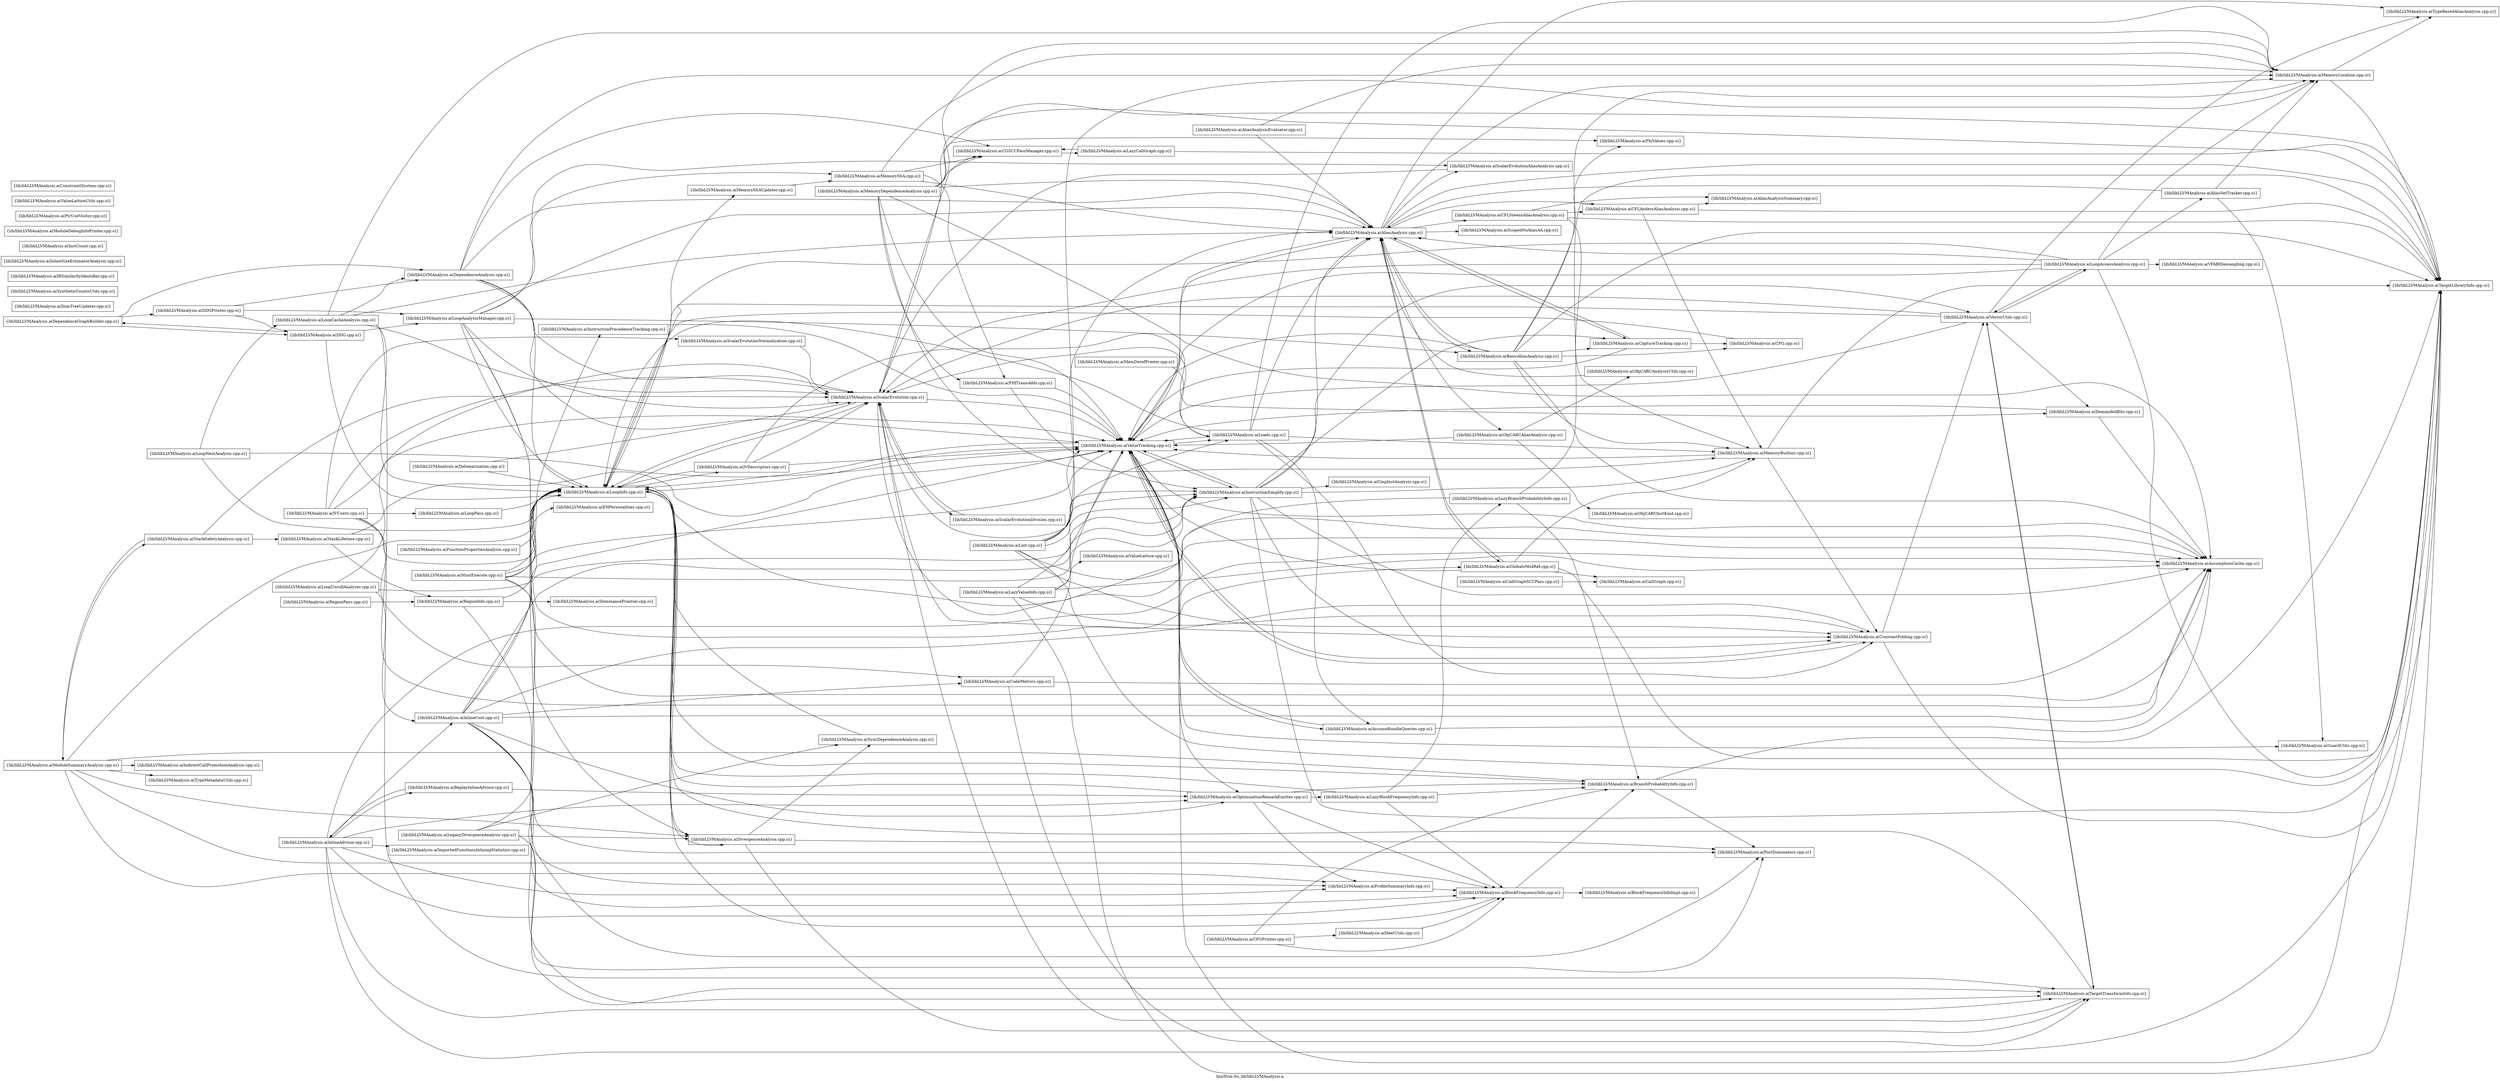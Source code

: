 digraph "bin/llvm-lto_lib/libLLVMAnalysis.a" {
	label="bin/llvm-lto_lib/libLLVMAnalysis.a";
	rankdir=LR;

	Node0x560571772868 [shape=record,shape=box,group=0,label="{lib/libLLVMAnalysis.a(EHPersonalities.cpp.o)}"];
	Node0x560571766c48 [shape=record,shape=box,group=0,label="{lib/libLLVMAnalysis.a(VectorUtils.cpp.o)}"];
	Node0x560571766c48 -> Node0x56057177a3d8;
	Node0x560571766c48 -> Node0x560571774bb8;
	Node0x560571766c48 -> Node0x560571765578;
	Node0x560571766c48 -> Node0x560571756bb8;
	Node0x560571766c48 -> Node0x560571763c78;
	Node0x560571766c48 -> Node0x5605717648f8;
	Node0x560571766c48 -> Node0x560571765fc8;
	Node0x560571763c78 [shape=record,shape=box,group=0,label="{lib/libLLVMAnalysis.a(TargetTransformInfo.cpp.o)}"];
	Node0x560571763c78 -> Node0x560571765578;
	Node0x560571763c78 -> Node0x560571756bb8;
	Node0x560571763c78 -> Node0x560571766c48;
	Node0x560571765fc8 [shape=record,shape=box,group=0,label="{lib/libLLVMAnalysis.a(ValueTracking.cpp.o)}"];
	Node0x560571765fc8 -> Node0x5605717685e8;
	Node0x560571765fc8 -> Node0x560571755538;
	Node0x560571765fc8 -> Node0x560571756168;
	Node0x560571765fc8 -> Node0x560571775fb8;
	Node0x560571765fc8 -> Node0x560571773df8;
	Node0x560571765fc8 -> Node0x560571763d18;
	Node0x560571765fc8 -> Node0x560571773fd8;
	Node0x560571765fc8 -> Node0x560571765578;
	Node0x560571765fc8 -> Node0x560571765078;
	Node0x560571765fc8 -> Node0x56057175a718;
	Node0x560571766f68 [shape=record,shape=box,group=0,label="{lib/libLLVMAnalysis.a(ProfileSummaryInfo.cpp.o)}"];
	Node0x560571766f68 -> Node0x560571756758;
	Node0x5605717685e8 [shape=record,shape=box,group=0,label="{lib/libLLVMAnalysis.a(AliasAnalysis.cpp.o)}"];
	Node0x5605717685e8 -> Node0x560571755b78;
	Node0x5605717685e8 -> Node0x56057177b2d8;
	Node0x5605717685e8 -> Node0x5605717784e8;
	Node0x5605717685e8 -> Node0x560571776ff8;
	Node0x5605717685e8 -> Node0x5605717744d8;
	Node0x5605717685e8 -> Node0x5605717615b8;
	Node0x5605717685e8 -> Node0x560571763b88;
	Node0x5605717685e8 -> Node0x560571755fd8;
	Node0x5605717685e8 -> Node0x56057175a718;
	Node0x5605717685e8 -> Node0x5605717648f8;
	Node0x5605717685e8 -> Node0x560571767508;
	Node0x5605717685e8 -> Node0x560571765fc8;
	Node0x5605717737b8 [shape=record,shape=box,group=0,label="{lib/libLLVMAnalysis.a(DomTreeUpdater.cpp.o)}"];
	Node0x560571765578 [shape=record,shape=box,group=0,label="{lib/libLLVMAnalysis.a(LoopInfo.cpp.o)}"];
	Node0x560571765578 -> Node0x56057177ba58;
	Node0x560571765578 -> Node0x560571770d38;
	Node0x560571765578 -> Node0x5605717624b8;
	Node0x560571765578 -> Node0x560571756bb8;
	Node0x560571765578 -> Node0x560571765fc8;
	Node0x560571756bb8 [shape=record,shape=box,group=0,label="{lib/libLLVMAnalysis.a(ScalarEvolution.cpp.o)}"];
	Node0x560571756bb8 -> Node0x560571756168;
	Node0x560571756bb8 -> Node0x56057175b028;
	Node0x560571756bb8 -> Node0x560571775fb8;
	Node0x560571756bb8 -> Node0x560571763d18;
	Node0x560571756bb8 -> Node0x560571765578;
	Node0x560571756bb8 -> Node0x56057175c838;
	Node0x560571756bb8 -> Node0x56057175a718;
	Node0x560571756bb8 -> Node0x560571765fc8;
	Node0x56057175f088 [shape=record,shape=box,group=0,label="{lib/libLLVMAnalysis.a(ModuleSummaryAnalysis.cpp.o)}"];
	Node0x56057175f088 -> Node0x560571756758;
	Node0x56057175f088 -> Node0x560571779e88;
	Node0x56057175f088 -> Node0x56057177ba58;
	Node0x56057175f088 -> Node0x56057176f8e8;
	Node0x56057175f088 -> Node0x560571765578;
	Node0x56057175f088 -> Node0x560571766f68;
	Node0x56057175f088 -> Node0x56057175dd28;
	Node0x56057175f088 -> Node0x560571764358;
	Node0x560571756758 [shape=record,shape=box,group=0,label="{lib/libLLVMAnalysis.a(BlockFrequencyInfo.cpp.o)}"];
	Node0x560571756758 -> Node0x56057177ab08;
	Node0x560571756758 -> Node0x560571779e88;
	Node0x560571756758 -> Node0x560571765578;
	Node0x56057177ab08 [shape=record,shape=box,group=0,label="{lib/libLLVMAnalysis.a(BlockFrequencyInfoImpl.cpp.o)}"];
	Node0x560571775fb8 [shape=record,shape=box,group=0,label="{lib/libLLVMAnalysis.a(ConstantFolding.cpp.o)}"];
	Node0x560571775fb8 -> Node0x56057175a718;
	Node0x560571775fb8 -> Node0x560571765fc8;
	Node0x560571775fb8 -> Node0x560571766c48;
	Node0x560571755b78 [shape=record,shape=box,group=0,label="{lib/libLLVMAnalysis.a(BasicAliasAnalysis.cpp.o)}"];
	Node0x560571755b78 -> Node0x5605717685e8;
	Node0x560571755b78 -> Node0x560571756168;
	Node0x560571755b78 -> Node0x56057177a518;
	Node0x560571755b78 -> Node0x560571776ff8;
	Node0x560571755b78 -> Node0x560571761ba8;
	Node0x560571755b78 -> Node0x5605717615b8;
	Node0x560571755b78 -> Node0x560571766108;
	Node0x560571755b78 -> Node0x56057175a718;
	Node0x560571755b78 -> Node0x560571765fc8;
	Node0x560571772fe8 [shape=record,shape=box,group=0,label="{lib/libLLVMAnalysis.a(DominanceFrontier.cpp.o)}"];
	Node0x5605717744d8 [shape=record,shape=box,group=0,label="{lib/libLLVMAnalysis.a(GlobalsModRef.cpp.o)}"];
	Node0x5605717744d8 -> Node0x5605717685e8;
	Node0x5605717744d8 -> Node0x5605717761e8;
	Node0x5605717744d8 -> Node0x560571761ba8;
	Node0x5605717744d8 -> Node0x56057175a718;
	Node0x5605717744d8 -> Node0x560571765fc8;
	Node0x560571770928 [shape=record,shape=box,group=0,label="{lib/libLLVMAnalysis.a(IVUsers.cpp.o)}"];
	Node0x560571770928 -> Node0x560571756168;
	Node0x560571770928 -> Node0x560571775928;
	Node0x560571770928 -> Node0x560571765578;
	Node0x560571770928 -> Node0x560571765938;
	Node0x560571770928 -> Node0x560571756bb8;
	Node0x560571770928 -> Node0x56057175c018;
	Node0x560571770928 -> Node0x560571765fc8;
	Node0x560571761dd8 [shape=record,shape=box,group=0,label="{lib/libLLVMAnalysis.a(MemoryDependenceAnalysis.cpp.o)}"];
	Node0x560571761dd8 -> Node0x5605717685e8;
	Node0x560571761dd8 -> Node0x560571756168;
	Node0x560571761dd8 -> Node0x56057175b028;
	Node0x560571761dd8 -> Node0x560571761ba8;
	Node0x560571761dd8 -> Node0x5605717615b8;
	Node0x560571761dd8 -> Node0x5605717657f8;
	Node0x560571761dd8 -> Node0x560571766108;
	Node0x560571761dd8 -> Node0x56057175a718;
	Node0x560571761dd8 -> Node0x560571765fc8;
	Node0x560571755fd8 [shape=record,shape=box,group=0,label="{lib/libLLVMAnalysis.a(ScalarEvolutionAliasAnalysis.cpp.o)}"];
	Node0x560571755fd8 -> Node0x560571756bb8;
	Node0x560571773fd8 [shape=record,shape=box,group=0,label="{lib/libLLVMAnalysis.a(Loads.cpp.o)}"];
	Node0x560571773fd8 -> Node0x5605717685e8;
	Node0x560571773fd8 -> Node0x560571755538;
	Node0x560571773fd8 -> Node0x560571775fb8;
	Node0x560571773fd8 -> Node0x560571765578;
	Node0x560571773fd8 -> Node0x560571761ba8;
	Node0x560571773fd8 -> Node0x5605717615b8;
	Node0x560571773fd8 -> Node0x560571756bb8;
	Node0x560571773fd8 -> Node0x560571765fc8;
	Node0x56057177b2d8 [shape=record,shape=box,group=0,label="{lib/libLLVMAnalysis.a(CFLAndersAliasAnalysis.cpp.o)}"];
	Node0x56057177b2d8 -> Node0x56057177baf8;
	Node0x56057177b2d8 -> Node0x560571761ba8;
	Node0x56057177b2d8 -> Node0x56057175a718;
	Node0x5605717784e8 [shape=record,shape=box,group=0,label="{lib/libLLVMAnalysis.a(CFLSteensAliasAnalysis.cpp.o)}"];
	Node0x5605717784e8 -> Node0x56057177b2d8;
	Node0x5605717784e8 -> Node0x56057177baf8;
	Node0x5605717784e8 -> Node0x560571761ba8;
	Node0x5605717784e8 -> Node0x56057175a718;
	Node0x560571776918 [shape=record,shape=box,group=0,label="{lib/libLLVMAnalysis.a(CallGraphSCCPass.cpp.o)}"];
	Node0x560571776918 -> Node0x5605717761e8;
	Node0x5605717648f8 [shape=record,shape=box,group=0,label="{lib/libLLVMAnalysis.a(TypeBasedAliasAnalysis.cpp.o)}"];
	Node0x560571767508 [shape=record,shape=box,group=0,label="{lib/libLLVMAnalysis.a(ScopedNoAliasAA.cpp.o)}"];
	Node0x56057177a518 [shape=record,shape=box,group=0,label="{lib/libLLVMAnalysis.a(CFG.cpp.o)}"];
	Node0x56057177a518 -> Node0x560571765578;
	Node0x560571779e88 [shape=record,shape=box,group=0,label="{lib/libLLVMAnalysis.a(BranchProbabilityInfo.cpp.o)}"];
	Node0x560571779e88 -> Node0x560571765578;
	Node0x560571779e88 -> Node0x560571766518;
	Node0x560571779e88 -> Node0x56057175a718;
	Node0x560571763d18 [shape=record,shape=box,group=0,label="{lib/libLLVMAnalysis.a(InstructionSimplify.cpp.o)}"];
	Node0x560571763d18 -> Node0x5605717685e8;
	Node0x560571763d18 -> Node0x560571756168;
	Node0x560571763d18 -> Node0x560571776ff8;
	Node0x560571763d18 -> Node0x560571774ed8;
	Node0x560571763d18 -> Node0x560571775fb8;
	Node0x560571763d18 -> Node0x560571761ba8;
	Node0x560571763d18 -> Node0x56057175a718;
	Node0x560571763d18 -> Node0x560571765fc8;
	Node0x560571763d18 -> Node0x560571766c48;
	Node0x56057175a718 [shape=record,shape=box,group=0,label="{lib/libLLVMAnalysis.a(TargetLibraryInfo.cpp.o)}"];
	Node0x56057177b5a8 [shape=record,shape=box,group=0,label="{lib/libLLVMAnalysis.a(LazyBlockFrequencyInfo.cpp.o)}"];
	Node0x56057177b5a8 -> Node0x560571756758;
	Node0x56057177b5a8 -> Node0x560571779e88;
	Node0x56057177b5a8 -> Node0x56057177b878;
	Node0x56057177b5a8 -> Node0x560571765578;
	Node0x560571756168 [shape=record,shape=box,group=0,label="{lib/libLLVMAnalysis.a(AssumptionCache.cpp.o)}"];
	Node0x560571765078 [shape=record,shape=box,group=0,label="{lib/libLLVMAnalysis.a(OptimizationRemarkEmitter.cpp.o)}"];
	Node0x560571765078 -> Node0x560571756758;
	Node0x560571765078 -> Node0x560571779e88;
	Node0x560571765078 -> Node0x56057177b5a8;
	Node0x560571765078 -> Node0x560571765578;
	Node0x560571765078 -> Node0x560571766f68;
	Node0x560571762b98 [shape=record,shape=box,group=0,label="{lib/libLLVMAnalysis.a(MemorySSA.cpp.o)}"];
	Node0x560571762b98 -> Node0x5605717685e8;
	Node0x560571762b98 -> Node0x56057175b028;
	Node0x560571762b98 -> Node0x5605717615b8;
	Node0x560571762b98 -> Node0x5605717657f8;
	Node0x5605717624b8 [shape=record,shape=box,group=0,label="{lib/libLLVMAnalysis.a(MemorySSAUpdater.cpp.o)}"];
	Node0x5605717624b8 -> Node0x560571762b98;
	Node0x560571764a38 [shape=record,shape=box,group=0,label="{lib/libLLVMAnalysis.a(ObjCARCInstKind.cpp.o)}"];
	Node0x56057176f168 [shape=record,shape=box,group=0,label="{lib/libLLVMAnalysis.a(InlineCost.cpp.o)}"];
	Node0x56057176f168 -> Node0x560571756168;
	Node0x56057176f168 -> Node0x560571756758;
	Node0x56057176f168 -> Node0x560571775928;
	Node0x56057176f168 -> Node0x560571775fb8;
	Node0x56057176f168 -> Node0x560571763d18;
	Node0x56057176f168 -> Node0x560571765578;
	Node0x56057176f168 -> Node0x560571765078;
	Node0x56057176f168 -> Node0x560571766f68;
	Node0x56057176f168 -> Node0x560571763c78;
	Node0x56057176f168 -> Node0x560571765fc8;
	Node0x56057175c2e8 [shape=record,shape=box,group=0,label="{lib/libLLVMAnalysis.a(StackLifetime.cpp.o)}"];
	Node0x56057175c2e8 -> Node0x560571768098;
	Node0x56057175c2e8 -> Node0x560571765fc8;
	Node0x5605717615b8 [shape=record,shape=box,group=0,label="{lib/libLLVMAnalysis.a(MemoryLocation.cpp.o)}"];
	Node0x5605717615b8 -> Node0x56057175a718;
	Node0x5605717615b8 -> Node0x5605717648f8;
	Node0x56057177a3d8 [shape=record,shape=box,group=0,label="{lib/libLLVMAnalysis.a(DemandedBits.cpp.o)}"];
	Node0x56057177a3d8 -> Node0x560571756168;
	Node0x56057177a3d8 -> Node0x560571765fc8;
	Node0x560571774bb8 [shape=record,shape=box,group=0,label="{lib/libLLVMAnalysis.a(LoopAccessAnalysis.cpp.o)}"];
	Node0x560571774bb8 -> Node0x5605717685e8;
	Node0x560571774bb8 -> Node0x56057177bfa8;
	Node0x560571774bb8 -> Node0x560571765578;
	Node0x560571774bb8 -> Node0x5605717615b8;
	Node0x560571774bb8 -> Node0x560571756bb8;
	Node0x560571774bb8 -> Node0x56057175a718;
	Node0x560571774bb8 -> Node0x560571765fc8;
	Node0x560571774bb8 -> Node0x560571766c48;
	Node0x560571774bb8 -> Node0x56057176a618;
	Node0x56057175b028 [shape=record,shape=box,group=0,label="{lib/libLLVMAnalysis.a(CGSCCPassManager.cpp.o)}"];
	Node0x56057175b028 -> Node0x56057177bd78;
	Node0x560571774488 [shape=record,shape=box,group=0,label="{lib/libLLVMAnalysis.a(LoopAnalysisManager.cpp.o)}"];
	Node0x560571774488 -> Node0x5605717685e8;
	Node0x560571774488 -> Node0x560571756168;
	Node0x560571774488 -> Node0x560571755b78;
	Node0x560571774488 -> Node0x5605717744d8;
	Node0x560571774488 -> Node0x560571765578;
	Node0x560571774488 -> Node0x560571762b98;
	Node0x560571774488 -> Node0x560571756bb8;
	Node0x560571774488 -> Node0x560571755fd8;
	Node0x56057175d878 [shape=record,shape=box,group=0,label="{lib/libLLVMAnalysis.a(SyntheticCountsUtils.cpp.o)}"];
	Node0x56057177a018 [shape=record,shape=box,group=0,label="{lib/libLLVMAnalysis.a(LegacyDivergenceAnalysis.cpp.o)}"];
	Node0x56057177a018 -> Node0x56057177ba58;
	Node0x56057177a018 -> Node0x560571765578;
	Node0x56057177a018 -> Node0x560571766518;
	Node0x56057177a018 -> Node0x56057175d5f8;
	Node0x56057177a018 -> Node0x560571763c78;
	Node0x56057177c278 [shape=record,shape=box,group=0,label="{lib/libLLVMAnalysis.a(AliasAnalysisEvaluator.cpp.o)}"];
	Node0x56057177c278 -> Node0x5605717685e8;
	Node0x56057177c278 -> Node0x5605717615b8;
	Node0x56057177bfa8 [shape=record,shape=box,group=0,label="{lib/libLLVMAnalysis.a(AliasSetTracker.cpp.o)}"];
	Node0x56057177bfa8 -> Node0x5605717685e8;
	Node0x56057177bfa8 -> Node0x560571773df8;
	Node0x56057177bfa8 -> Node0x5605717615b8;
	Node0x56057177c138 [shape=record,shape=box,group=0,label="{lib/libLLVMAnalysis.a(CFGPrinter.cpp.o)}"];
	Node0x56057177c138 -> Node0x560571756758;
	Node0x56057177c138 -> Node0x560571779e88;
	Node0x56057177c138 -> Node0x560571775c98;
	Node0x5605717761e8 [shape=record,shape=box,group=0,label="{lib/libLLVMAnalysis.a(CallGraph.cpp.o)}"];
	Node0x560571773f38 [shape=record,shape=box,group=0,label="{lib/libLLVMAnalysis.a(DDG.cpp.o)}"];
	Node0x560571773f38 -> Node0x56057177bc38;
	Node0x560571773f38 -> Node0x560571774488;
	Node0x560571773f38 -> Node0x560571765578;
	Node0x5605717746b8 [shape=record,shape=box,group=0,label="{lib/libLLVMAnalysis.a(DDGPrinter.cpp.o)}"];
	Node0x5605717746b8 -> Node0x560571773f38;
	Node0x5605717746b8 -> Node0x56057177a068;
	Node0x5605717746b8 -> Node0x560571774488;
	Node0x560571772c78 [shape=record,shape=box,group=0,label="{lib/libLLVMAnalysis.a(Delinearization.cpp.o)}"];
	Node0x560571772c78 -> Node0x560571765578;
	Node0x560571772c78 -> Node0x560571756bb8;
	Node0x56057177a068 [shape=record,shape=box,group=0,label="{lib/libLLVMAnalysis.a(DependenceAnalysis.cpp.o)}"];
	Node0x56057177a068 -> Node0x5605717685e8;
	Node0x56057177a068 -> Node0x56057175b028;
	Node0x56057177a068 -> Node0x560571765578;
	Node0x56057177a068 -> Node0x5605717615b8;
	Node0x56057177a068 -> Node0x560571756bb8;
	Node0x56057177a068 -> Node0x560571765fc8;
	Node0x56057177ba58 [shape=record,shape=box,group=0,label="{lib/libLLVMAnalysis.a(DivergenceAnalysis.cpp.o)}"];
	Node0x56057177ba58 -> Node0x560571765578;
	Node0x56057177ba58 -> Node0x560571766518;
	Node0x56057177ba58 -> Node0x56057175d5f8;
	Node0x56057177ba58 -> Node0x560571763c78;
	Node0x560571774d98 [shape=record,shape=box,group=0,label="{lib/libLLVMAnalysis.a(FunctionPropertiesAnalysis.cpp.o)}"];
	Node0x560571774d98 -> Node0x560571765578;
	Node0x560571771418 [shape=record,shape=box,group=0,label="{lib/libLLVMAnalysis.a(IRSimilarityIdentifier.cpp.o)}"];
	Node0x56057176eb78 [shape=record,shape=box,group=0,label="{lib/libLLVMAnalysis.a(InlineAdvisor.cpp.o)}"];
	Node0x56057176eb78 -> Node0x560571756168;
	Node0x56057176eb78 -> Node0x560571756758;
	Node0x56057176eb78 -> Node0x5605717701f8;
	Node0x56057176eb78 -> Node0x56057176f168;
	Node0x56057176eb78 -> Node0x560571765078;
	Node0x56057176eb78 -> Node0x560571766f68;
	Node0x56057176eb78 -> Node0x560571756668;
	Node0x56057176eb78 -> Node0x56057175a718;
	Node0x56057176eb78 -> Node0x560571763c78;
	Node0x56057176e358 [shape=record,shape=box,group=0,label="{lib/libLLVMAnalysis.a(InlineSizeEstimatorAnalysis.cpp.o)}"];
	Node0x56057176dcc8 [shape=record,shape=box,group=0,label="{lib/libLLVMAnalysis.a(InstCount.cpp.o)}"];
	Node0x56057177bd78 [shape=record,shape=box,group=0,label="{lib/libLLVMAnalysis.a(LazyCallGraph.cpp.o)}"];
	Node0x56057177bd78 -> Node0x56057175b028;
	Node0x56057177bd78 -> Node0x56057175a718;
	Node0x56057177a2e8 [shape=record,shape=box,group=0,label="{lib/libLLVMAnalysis.a(LazyValueInfo.cpp.o)}"];
	Node0x56057177a2e8 -> Node0x560571756168;
	Node0x56057177a2e8 -> Node0x560571775fb8;
	Node0x56057177a2e8 -> Node0x560571763d18;
	Node0x56057177a2e8 -> Node0x56057175a718;
	Node0x56057177a2e8 -> Node0x560571768728;
	Node0x56057177a2e8 -> Node0x560571765fc8;
	Node0x56057177a838 [shape=record,shape=box,group=0,label="{lib/libLLVMAnalysis.a(Lint.cpp.o)}"];
	Node0x56057177a838 -> Node0x5605717685e8;
	Node0x56057177a838 -> Node0x560571756168;
	Node0x56057177a838 -> Node0x560571775fb8;
	Node0x56057177a838 -> Node0x560571763d18;
	Node0x56057177a838 -> Node0x560571773fd8;
	Node0x56057177a838 -> Node0x5605717615b8;
	Node0x56057177a838 -> Node0x56057175a718;
	Node0x56057177a838 -> Node0x560571765fc8;
	Node0x5605717729f8 [shape=record,shape=box,group=0,label="{lib/libLLVMAnalysis.a(LoopCacheAnalysis.cpp.o)}"];
	Node0x5605717729f8 -> Node0x5605717685e8;
	Node0x5605717729f8 -> Node0x56057177a068;
	Node0x5605717729f8 -> Node0x560571765578;
	Node0x5605717729f8 -> Node0x5605717615b8;
	Node0x5605717729f8 -> Node0x560571756bb8;
	Node0x5605717729f8 -> Node0x560571763c78;
	Node0x560571773588 [shape=record,shape=box,group=0,label="{lib/libLLVMAnalysis.a(LoopNestAnalysis.cpp.o)}"];
	Node0x560571773588 -> Node0x5605717729f8;
	Node0x560571773588 -> Node0x560571765578;
	Node0x560571773588 -> Node0x560571765fc8;
	Node0x560571764c68 [shape=record,shape=box,group=0,label="{lib/libLLVMAnalysis.a(MemDerefPrinter.cpp.o)}"];
	Node0x560571764c68 -> Node0x560571773fd8;
	Node0x560571762788 [shape=record,shape=box,group=0,label="{lib/libLLVMAnalysis.a(ModuleDebugInfoPrinter.cpp.o)}"];
	Node0x56057176d728 [shape=record,shape=box,group=0,label="{lib/libLLVMAnalysis.a(MustExecute.cpp.o)}"];
	Node0x56057176d728 -> Node0x56057177ba58;
	Node0x56057176d728 -> Node0x560571772868;
	Node0x56057176d728 -> Node0x560571763598;
	Node0x56057176d728 -> Node0x560571763d18;
	Node0x56057176d728 -> Node0x560571765578;
	Node0x56057176d728 -> Node0x560571766518;
	Node0x56057176d728 -> Node0x560571765fc8;
	Node0x560571763b88 [shape=record,shape=box,group=0,label="{lib/libLLVMAnalysis.a(ObjCARCAliasAnalysis.cpp.o)}"];
	Node0x560571763b88 -> Node0x560571764218;
	Node0x560571763b88 -> Node0x560571764a38;
	Node0x560571763b88 -> Node0x560571765fc8;
	Node0x560571766108 [shape=record,shape=box,group=0,label="{lib/libLLVMAnalysis.a(PhiValues.cpp.o)}"];
	Node0x560571766518 [shape=record,shape=box,group=0,label="{lib/libLLVMAnalysis.a(PostDominators.cpp.o)}"];
	Node0x560571768098 [shape=record,shape=box,group=0,label="{lib/libLLVMAnalysis.a(RegionInfo.cpp.o)}"];
	Node0x560571768098 -> Node0x560571772fe8;
	Node0x560571768098 -> Node0x560571765578;
	Node0x560571768098 -> Node0x560571766518;
	Node0x56057175dd28 [shape=record,shape=box,group=0,label="{lib/libLLVMAnalysis.a(StackSafetyAnalysis.cpp.o)}"];
	Node0x56057175dd28 -> Node0x56057175f088;
	Node0x56057175dd28 -> Node0x560571756bb8;
	Node0x56057175dd28 -> Node0x56057175c2e8;
	Node0x56057175d5f8 [shape=record,shape=box,group=0,label="{lib/libLLVMAnalysis.a(SyncDependenceAnalysis.cpp.o)}"];
	Node0x56057175d5f8 -> Node0x560571765578;
	Node0x560571764218 [shape=record,shape=box,group=0,label="{lib/libLLVMAnalysis.a(ObjCARCAnalysisUtils.cpp.o)}"];
	Node0x560571764218 -> Node0x5605717685e8;
	Node0x560571767a08 [shape=record,shape=box,group=0,label="{lib/libLLVMAnalysis.a(PtrUseVisitor.cpp.o)}"];
	Node0x560571755538 [shape=record,shape=box,group=0,label="{lib/libLLVMAnalysis.a(AssumeBundleQueries.cpp.o)}"];
	Node0x560571755538 -> Node0x560571756168;
	Node0x560571755538 -> Node0x560571765fc8;
	Node0x560571776ff8 [shape=record,shape=box,group=0,label="{lib/libLLVMAnalysis.a(CaptureTracking.cpp.o)}"];
	Node0x560571776ff8 -> Node0x5605717685e8;
	Node0x560571776ff8 -> Node0x56057177a518;
	Node0x560571776ff8 -> Node0x560571765fc8;
	Node0x560571761ba8 [shape=record,shape=box,group=0,label="{lib/libLLVMAnalysis.a(MemoryBuiltins.cpp.o)}"];
	Node0x560571761ba8 -> Node0x560571775fb8;
	Node0x560571761ba8 -> Node0x56057175a718;
	Node0x560571761ba8 -> Node0x560571765fc8;
	Node0x560571766838 [shape=record,shape=box,group=0,label="{lib/libLLVMAnalysis.a(ValueLatticeUtils.cpp.o)}"];
	Node0x560571764358 [shape=record,shape=box,group=0,label="{lib/libLLVMAnalysis.a(TypeMetadataUtils.cpp.o)}"];
	Node0x5605717701f8 [shape=record,shape=box,group=0,label="{lib/libLLVMAnalysis.a(ImportedFunctionsInliningStatistics.cpp.o)}"];
	Node0x560571756668 [shape=record,shape=box,group=0,label="{lib/libLLVMAnalysis.a(ReplayInlineAdvisor.cpp.o)}"];
	Node0x560571756668 -> Node0x56057176eb78;
	Node0x560571756668 -> Node0x560571765078;
	Node0x560571775798 [shape=record,shape=box,group=0,label="{lib/libLLVMAnalysis.a(ConstraintSystem.cpp.o)}"];
	Node0x5605717657f8 [shape=record,shape=box,group=0,label="{lib/libLLVMAnalysis.a(PHITransAddr.cpp.o)}"];
	Node0x5605717657f8 -> Node0x560571763d18;
	Node0x5605717657f8 -> Node0x560571765fc8;
	Node0x560571773df8 [shape=record,shape=box,group=0,label="{lib/libLLVMAnalysis.a(GuardUtils.cpp.o)}"];
	Node0x560571765938 [shape=record,shape=box,group=0,label="{lib/libLLVMAnalysis.a(LoopPass.cpp.o)}"];
	Node0x560571765938 -> Node0x560571765578;
	Node0x560571763598 [shape=record,shape=box,group=0,label="{lib/libLLVMAnalysis.a(InstructionPrecedenceTracking.cpp.o)}"];
	Node0x560571763598 -> Node0x560571765fc8;
	Node0x56057177b878 [shape=record,shape=box,group=0,label="{lib/libLLVMAnalysis.a(LazyBranchProbabilityInfo.cpp.o)}"];
	Node0x56057177b878 -> Node0x560571779e88;
	Node0x56057177b878 -> Node0x560571765578;
	Node0x56057177b878 -> Node0x56057175a718;
	Node0x560571775928 [shape=record,shape=box,group=0,label="{lib/libLLVMAnalysis.a(CodeMetrics.cpp.o)}"];
	Node0x560571775928 -> Node0x560571756168;
	Node0x560571775928 -> Node0x560571763c78;
	Node0x560571775928 -> Node0x560571765fc8;
	Node0x560571774ed8 [shape=record,shape=box,group=0,label="{lib/libLLVMAnalysis.a(CmpInstAnalysis.cpp.o)}"];
	Node0x560571770d38 [shape=record,shape=box,group=0,label="{lib/libLLVMAnalysis.a(IVDescriptors.cpp.o)}"];
	Node0x560571770d38 -> Node0x56057177a3d8;
	Node0x560571770d38 -> Node0x560571765578;
	Node0x560571770d38 -> Node0x560571756bb8;
	Node0x560571770d38 -> Node0x560571765fc8;
	Node0x56057175c018 [shape=record,shape=box,group=0,label="{lib/libLLVMAnalysis.a(ScalarEvolutionNormalization.cpp.o)}"];
	Node0x56057175c018 -> Node0x560571756bb8;
	Node0x560571763958 [shape=record,shape=box,group=0,label="{lib/libLLVMAnalysis.a(LoopUnrollAnalyzer.cpp.o)}"];
	Node0x560571763958 -> Node0x56057176f168;
	Node0x560571763958 -> Node0x560571763d18;
	Node0x560571763958 -> Node0x560571756bb8;
	Node0x56057176a618 [shape=record,shape=box,group=0,label="{lib/libLLVMAnalysis.a(VFABIDemangling.cpp.o)}"];
	Node0x56057176f8e8 [shape=record,shape=box,group=0,label="{lib/libLLVMAnalysis.a(IndirectCallPromotionAnalysis.cpp.o)}"];
	Node0x560571775c98 [shape=record,shape=box,group=0,label="{lib/libLLVMAnalysis.a(HeatUtils.cpp.o)}"];
	Node0x560571775c98 -> Node0x560571756758;
	Node0x56057177baf8 [shape=record,shape=box,group=0,label="{lib/libLLVMAnalysis.a(AliasAnalysisSummary.cpp.o)}"];
	Node0x56057177bc38 [shape=record,shape=box,group=0,label="{lib/libLLVMAnalysis.a(DependenceGraphBuilder.cpp.o)}"];
	Node0x56057177bc38 -> Node0x560571773f38;
	Node0x56057177bc38 -> Node0x5605717746b8;
	Node0x56057177bc38 -> Node0x56057177a068;
	Node0x560571768728 [shape=record,shape=box,group=0,label="{lib/libLLVMAnalysis.a(ValueLattice.cpp.o)}"];
	Node0x560571754908 [shape=record,shape=box,group=0,label="{lib/libLLVMAnalysis.a(RegionPass.cpp.o)}"];
	Node0x560571754908 -> Node0x560571768098;
	Node0x56057175c838 [shape=record,shape=box,group=0,label="{lib/libLLVMAnalysis.a(ScalarEvolutionDivision.cpp.o)}"];
	Node0x56057175c838 -> Node0x560571756bb8;
}
